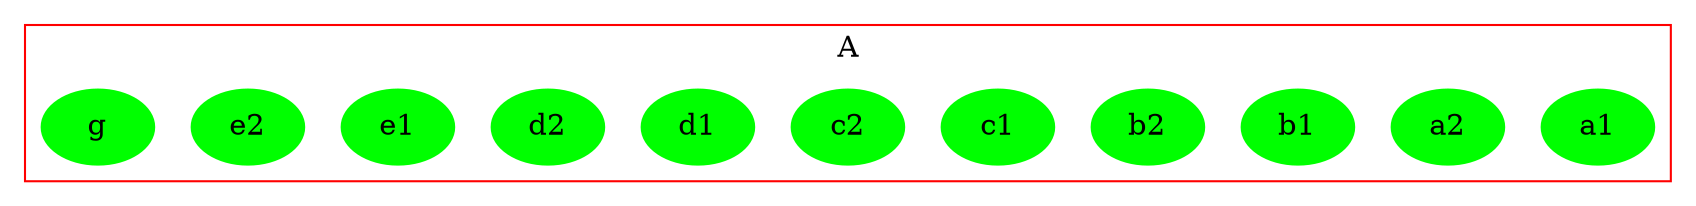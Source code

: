 #This file has been computed by KaSa: a Static Analyzer for Kappa (Kappa Static Analyzer (DomainBased-1249-g41e153a-dirty))
#Download sources/binaries at https://github.com/Kappa-Dev/KaSim
#
#Analysis launched at 2016/05/06 07:51:25 (GMT+2) on applecell.home
#Command line is: KaSa protein2x5.ka --compute-local-traces --output-directory output_with_reduction --use-macrotransitions-in-local-traces
#
#This file contains the description of the contact map in dot.
#Please use graphviz (http://www.graphviz.org) or OmniGraffle to export it to a PDF
#
graph G{ 
subgraph cluster0 {
   0.0 [style = filled label = "a1" shape =ellipse color = green size = "5"]
   0.1 [style = filled label = "a2" shape =ellipse color = green size = "5"]
   0.2 [style = filled label = "b1" shape =ellipse color = green size = "5"]
   0.3 [style = filled label = "b2" shape =ellipse color = green size = "5"]
   0.4 [style = filled label = "c1" shape =ellipse color = green size = "5"]
   0.5 [style = filled label = "c2" shape =ellipse color = green size = "5"]
   0.6 [style = filled label = "d1" shape =ellipse color = green size = "5"]
   0.7 [style = filled label = "d2" shape =ellipse color = green size = "5"]
   0.8 [style = filled label = "e1" shape =ellipse color = green size = "5"]
   0.9 [style = filled label = "e2" shape =ellipse color = green size = "5"]
   0.10 [style = filled label = "g" shape =ellipse color = green size = "5"]
label =  "A";  shape = rectangle; color = red
} ; 
}
